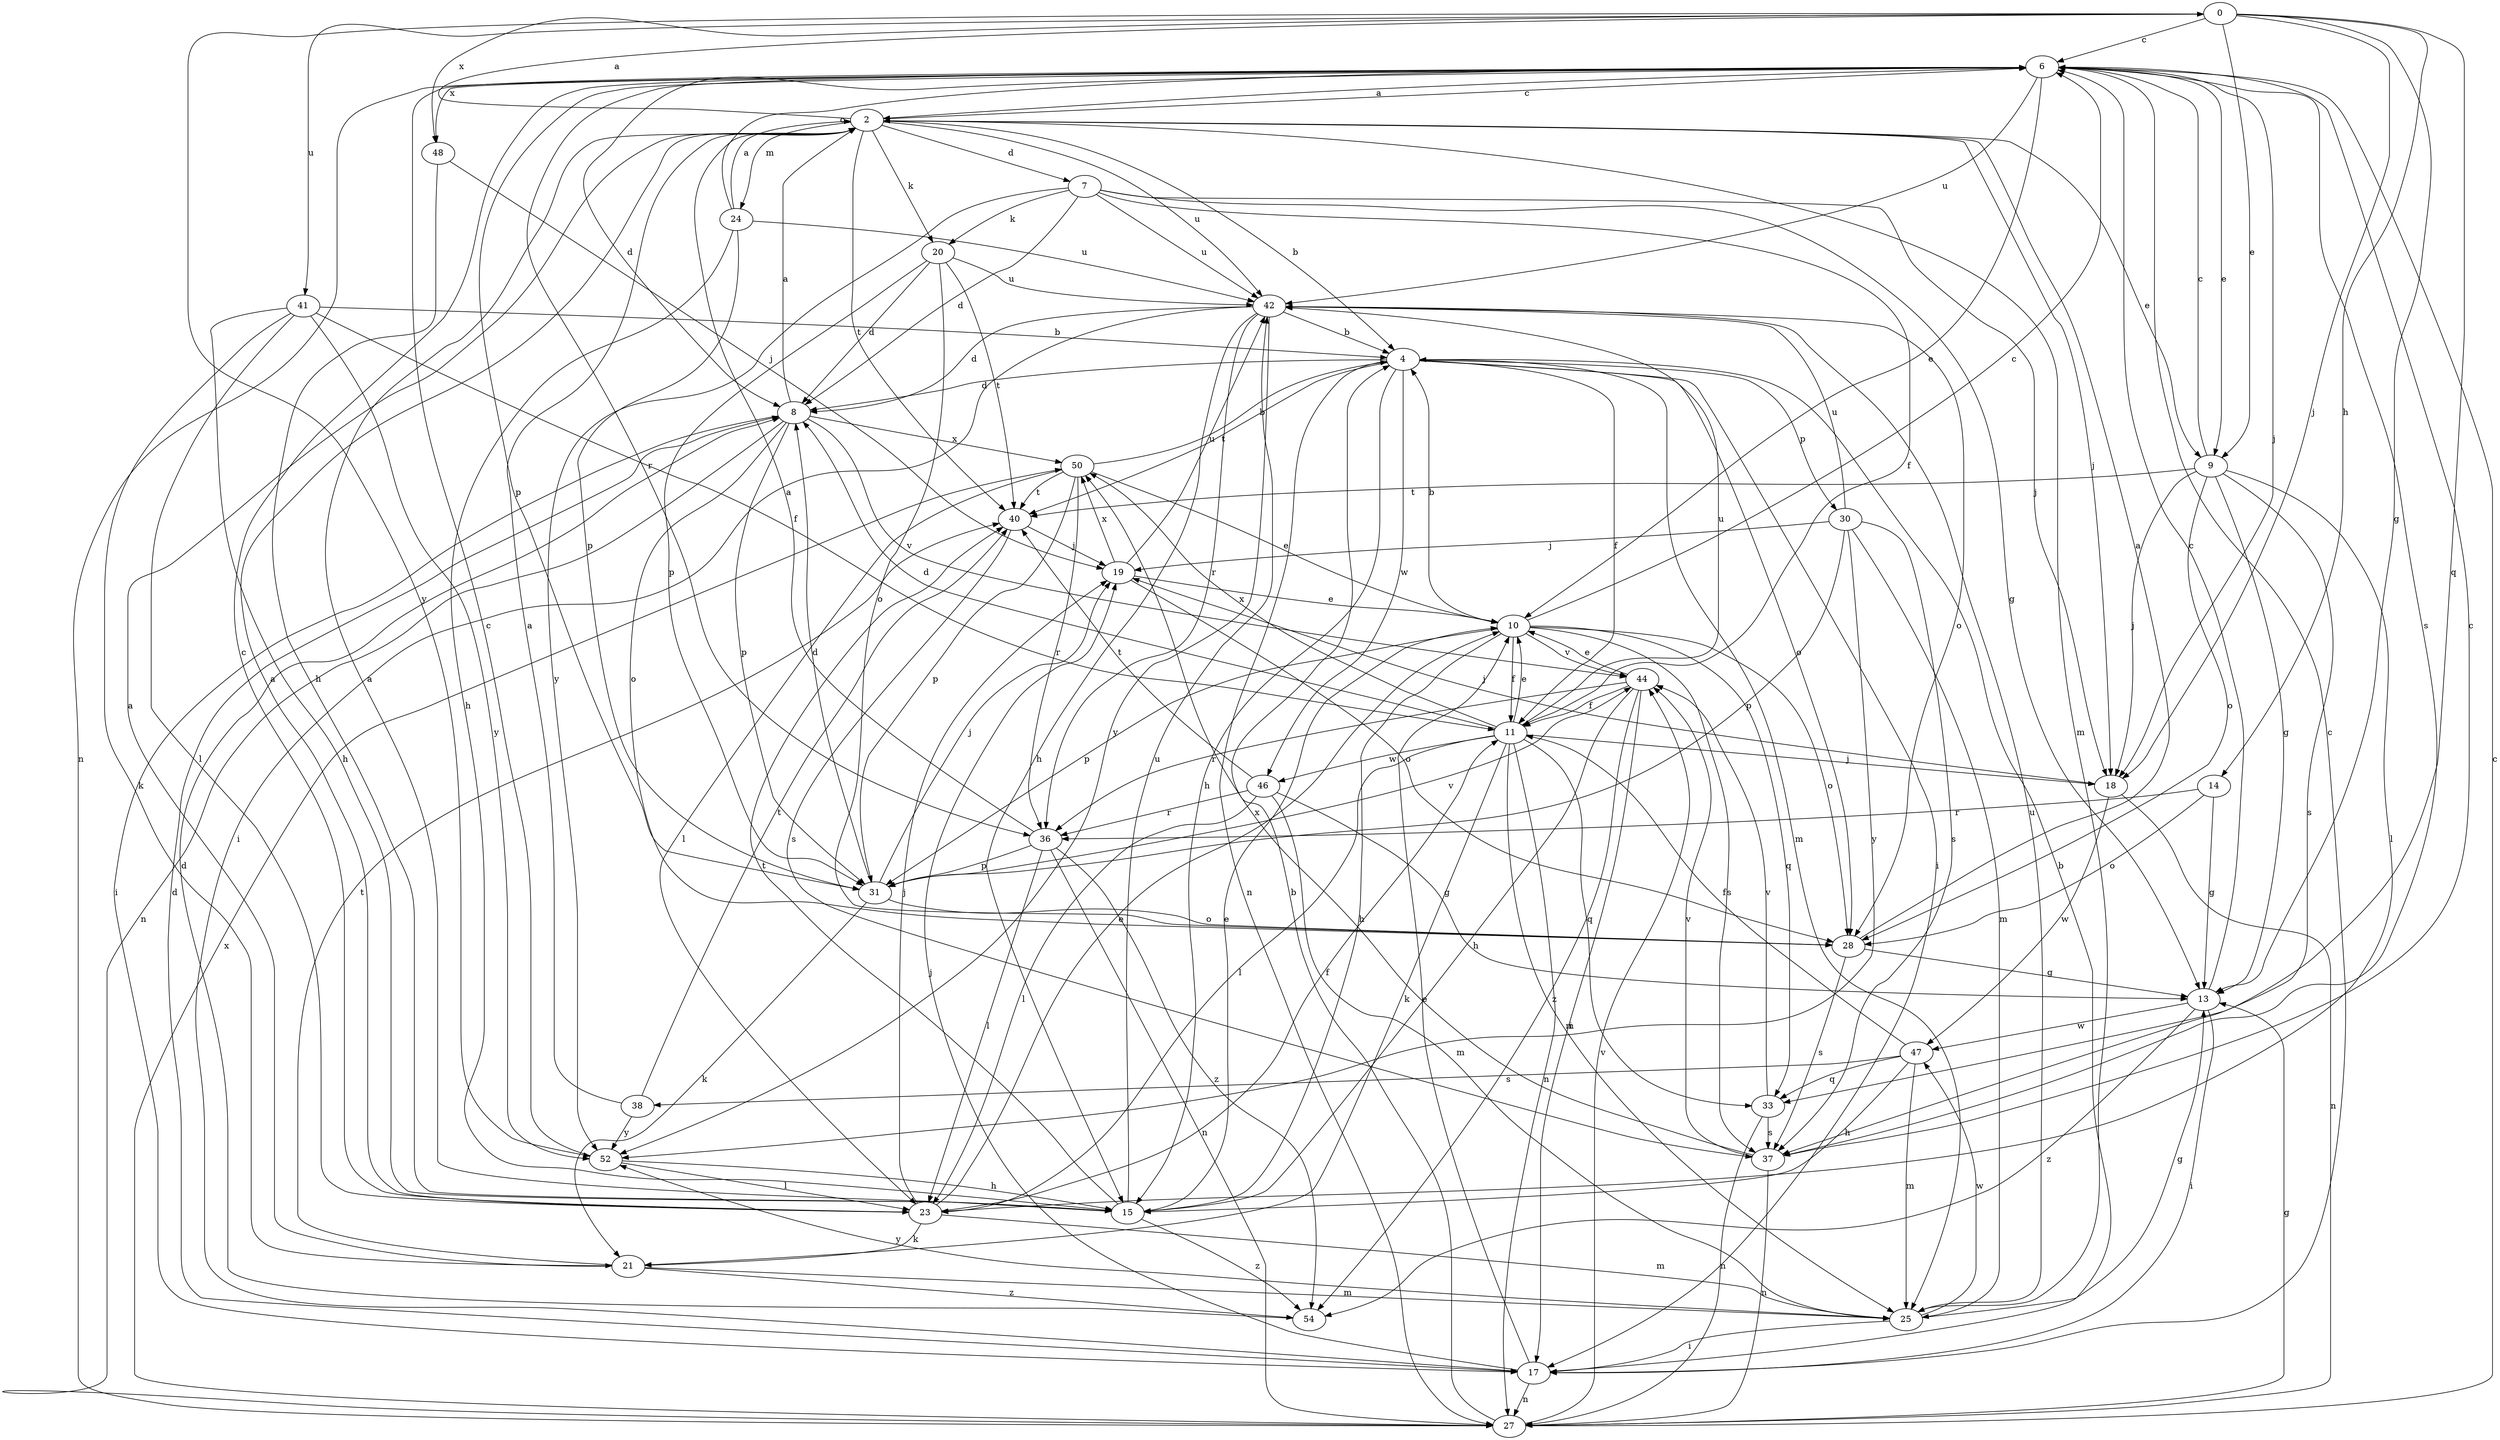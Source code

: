 strict digraph  {
0;
2;
4;
6;
7;
8;
9;
10;
11;
13;
14;
15;
17;
18;
19;
20;
21;
23;
24;
25;
27;
28;
30;
31;
33;
36;
37;
38;
40;
41;
42;
44;
46;
47;
48;
50;
52;
54;
0 -> 6  [label=c];
0 -> 9  [label=e];
0 -> 13  [label=g];
0 -> 14  [label=h];
0 -> 18  [label=j];
0 -> 33  [label=q];
0 -> 41  [label=u];
0 -> 48  [label=x];
0 -> 52  [label=y];
2 -> 0  [label=a];
2 -> 4  [label=b];
2 -> 6  [label=c];
2 -> 7  [label=d];
2 -> 9  [label=e];
2 -> 18  [label=j];
2 -> 20  [label=k];
2 -> 24  [label=m];
2 -> 25  [label=m];
2 -> 40  [label=t];
2 -> 42  [label=u];
4 -> 8  [label=d];
4 -> 11  [label=f];
4 -> 15  [label=h];
4 -> 17  [label=i];
4 -> 25  [label=m];
4 -> 27  [label=n];
4 -> 28  [label=o];
4 -> 30  [label=p];
4 -> 40  [label=t];
4 -> 46  [label=w];
6 -> 2  [label=a];
6 -> 8  [label=d];
6 -> 9  [label=e];
6 -> 10  [label=e];
6 -> 18  [label=j];
6 -> 27  [label=n];
6 -> 31  [label=p];
6 -> 36  [label=r];
6 -> 37  [label=s];
6 -> 42  [label=u];
6 -> 48  [label=x];
7 -> 8  [label=d];
7 -> 11  [label=f];
7 -> 13  [label=g];
7 -> 18  [label=j];
7 -> 20  [label=k];
7 -> 42  [label=u];
7 -> 52  [label=y];
8 -> 2  [label=a];
8 -> 17  [label=i];
8 -> 27  [label=n];
8 -> 28  [label=o];
8 -> 31  [label=p];
8 -> 44  [label=v];
8 -> 50  [label=x];
9 -> 6  [label=c];
9 -> 13  [label=g];
9 -> 18  [label=j];
9 -> 23  [label=l];
9 -> 28  [label=o];
9 -> 37  [label=s];
9 -> 40  [label=t];
10 -> 4  [label=b];
10 -> 6  [label=c];
10 -> 11  [label=f];
10 -> 15  [label=h];
10 -> 28  [label=o];
10 -> 31  [label=p];
10 -> 33  [label=q];
10 -> 37  [label=s];
10 -> 44  [label=v];
11 -> 8  [label=d];
11 -> 10  [label=e];
11 -> 18  [label=j];
11 -> 21  [label=k];
11 -> 23  [label=l];
11 -> 25  [label=m];
11 -> 27  [label=n];
11 -> 33  [label=q];
11 -> 42  [label=u];
11 -> 46  [label=w];
11 -> 50  [label=x];
13 -> 6  [label=c];
13 -> 17  [label=i];
13 -> 47  [label=w];
13 -> 54  [label=z];
14 -> 13  [label=g];
14 -> 28  [label=o];
14 -> 36  [label=r];
15 -> 2  [label=a];
15 -> 10  [label=e];
15 -> 40  [label=t];
15 -> 42  [label=u];
15 -> 54  [label=z];
17 -> 4  [label=b];
17 -> 6  [label=c];
17 -> 8  [label=d];
17 -> 10  [label=e];
17 -> 19  [label=j];
17 -> 27  [label=n];
18 -> 19  [label=j];
18 -> 27  [label=n];
18 -> 47  [label=w];
19 -> 10  [label=e];
19 -> 28  [label=o];
19 -> 42  [label=u];
19 -> 50  [label=x];
20 -> 8  [label=d];
20 -> 28  [label=o];
20 -> 31  [label=p];
20 -> 40  [label=t];
20 -> 42  [label=u];
21 -> 2  [label=a];
21 -> 25  [label=m];
21 -> 40  [label=t];
21 -> 54  [label=z];
23 -> 2  [label=a];
23 -> 6  [label=c];
23 -> 10  [label=e];
23 -> 11  [label=f];
23 -> 19  [label=j];
23 -> 21  [label=k];
23 -> 25  [label=m];
24 -> 2  [label=a];
24 -> 6  [label=c];
24 -> 15  [label=h];
24 -> 31  [label=p];
24 -> 42  [label=u];
25 -> 13  [label=g];
25 -> 17  [label=i];
25 -> 42  [label=u];
25 -> 47  [label=w];
25 -> 52  [label=y];
27 -> 4  [label=b];
27 -> 6  [label=c];
27 -> 13  [label=g];
27 -> 44  [label=v];
27 -> 50  [label=x];
28 -> 2  [label=a];
28 -> 13  [label=g];
28 -> 37  [label=s];
30 -> 19  [label=j];
30 -> 25  [label=m];
30 -> 31  [label=p];
30 -> 37  [label=s];
30 -> 42  [label=u];
30 -> 52  [label=y];
31 -> 8  [label=d];
31 -> 19  [label=j];
31 -> 21  [label=k];
31 -> 28  [label=o];
31 -> 44  [label=v];
33 -> 27  [label=n];
33 -> 37  [label=s];
33 -> 44  [label=v];
36 -> 2  [label=a];
36 -> 23  [label=l];
36 -> 27  [label=n];
36 -> 31  [label=p];
36 -> 54  [label=z];
37 -> 6  [label=c];
37 -> 27  [label=n];
37 -> 44  [label=v];
37 -> 50  [label=x];
38 -> 2  [label=a];
38 -> 40  [label=t];
38 -> 52  [label=y];
40 -> 19  [label=j];
40 -> 37  [label=s];
41 -> 4  [label=b];
41 -> 11  [label=f];
41 -> 15  [label=h];
41 -> 21  [label=k];
41 -> 23  [label=l];
41 -> 52  [label=y];
42 -> 4  [label=b];
42 -> 8  [label=d];
42 -> 15  [label=h];
42 -> 17  [label=i];
42 -> 28  [label=o];
42 -> 36  [label=r];
42 -> 52  [label=y];
44 -> 10  [label=e];
44 -> 11  [label=f];
44 -> 15  [label=h];
44 -> 17  [label=i];
44 -> 36  [label=r];
44 -> 54  [label=z];
46 -> 13  [label=g];
46 -> 23  [label=l];
46 -> 25  [label=m];
46 -> 36  [label=r];
46 -> 40  [label=t];
47 -> 11  [label=f];
47 -> 15  [label=h];
47 -> 25  [label=m];
47 -> 33  [label=q];
47 -> 38  [label=s];
48 -> 15  [label=h];
48 -> 19  [label=j];
50 -> 4  [label=b];
50 -> 10  [label=e];
50 -> 23  [label=l];
50 -> 31  [label=p];
50 -> 36  [label=r];
50 -> 40  [label=t];
52 -> 6  [label=c];
52 -> 15  [label=h];
52 -> 23  [label=l];
54 -> 8  [label=d];
}
